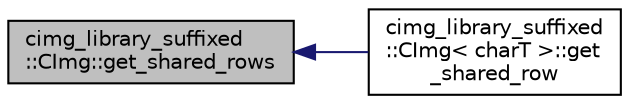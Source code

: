digraph "cimg_library_suffixed::CImg::get_shared_rows"
{
  edge [fontname="Helvetica",fontsize="10",labelfontname="Helvetica",labelfontsize="10"];
  node [fontname="Helvetica",fontsize="10",shape=record];
  rankdir="LR";
  Node1 [label="cimg_library_suffixed\l::CImg::get_shared_rows",height=0.2,width=0.4,color="black", fillcolor="grey75", style="filled" fontcolor="black"];
  Node1 -> Node2 [dir="back",color="midnightblue",fontsize="10",style="solid",fontname="Helvetica"];
  Node2 [label="cimg_library_suffixed\l::CImg\< charT \>::get\l_shared_row",height=0.2,width=0.4,color="black", fillcolor="white", style="filled",URL="$structcimg__library__suffixed_1_1_c_img.html#a16646c061cb9b85a887dc18d75623993",tooltip="Return a shared-memory image referencing one row of the image instance."];
}
